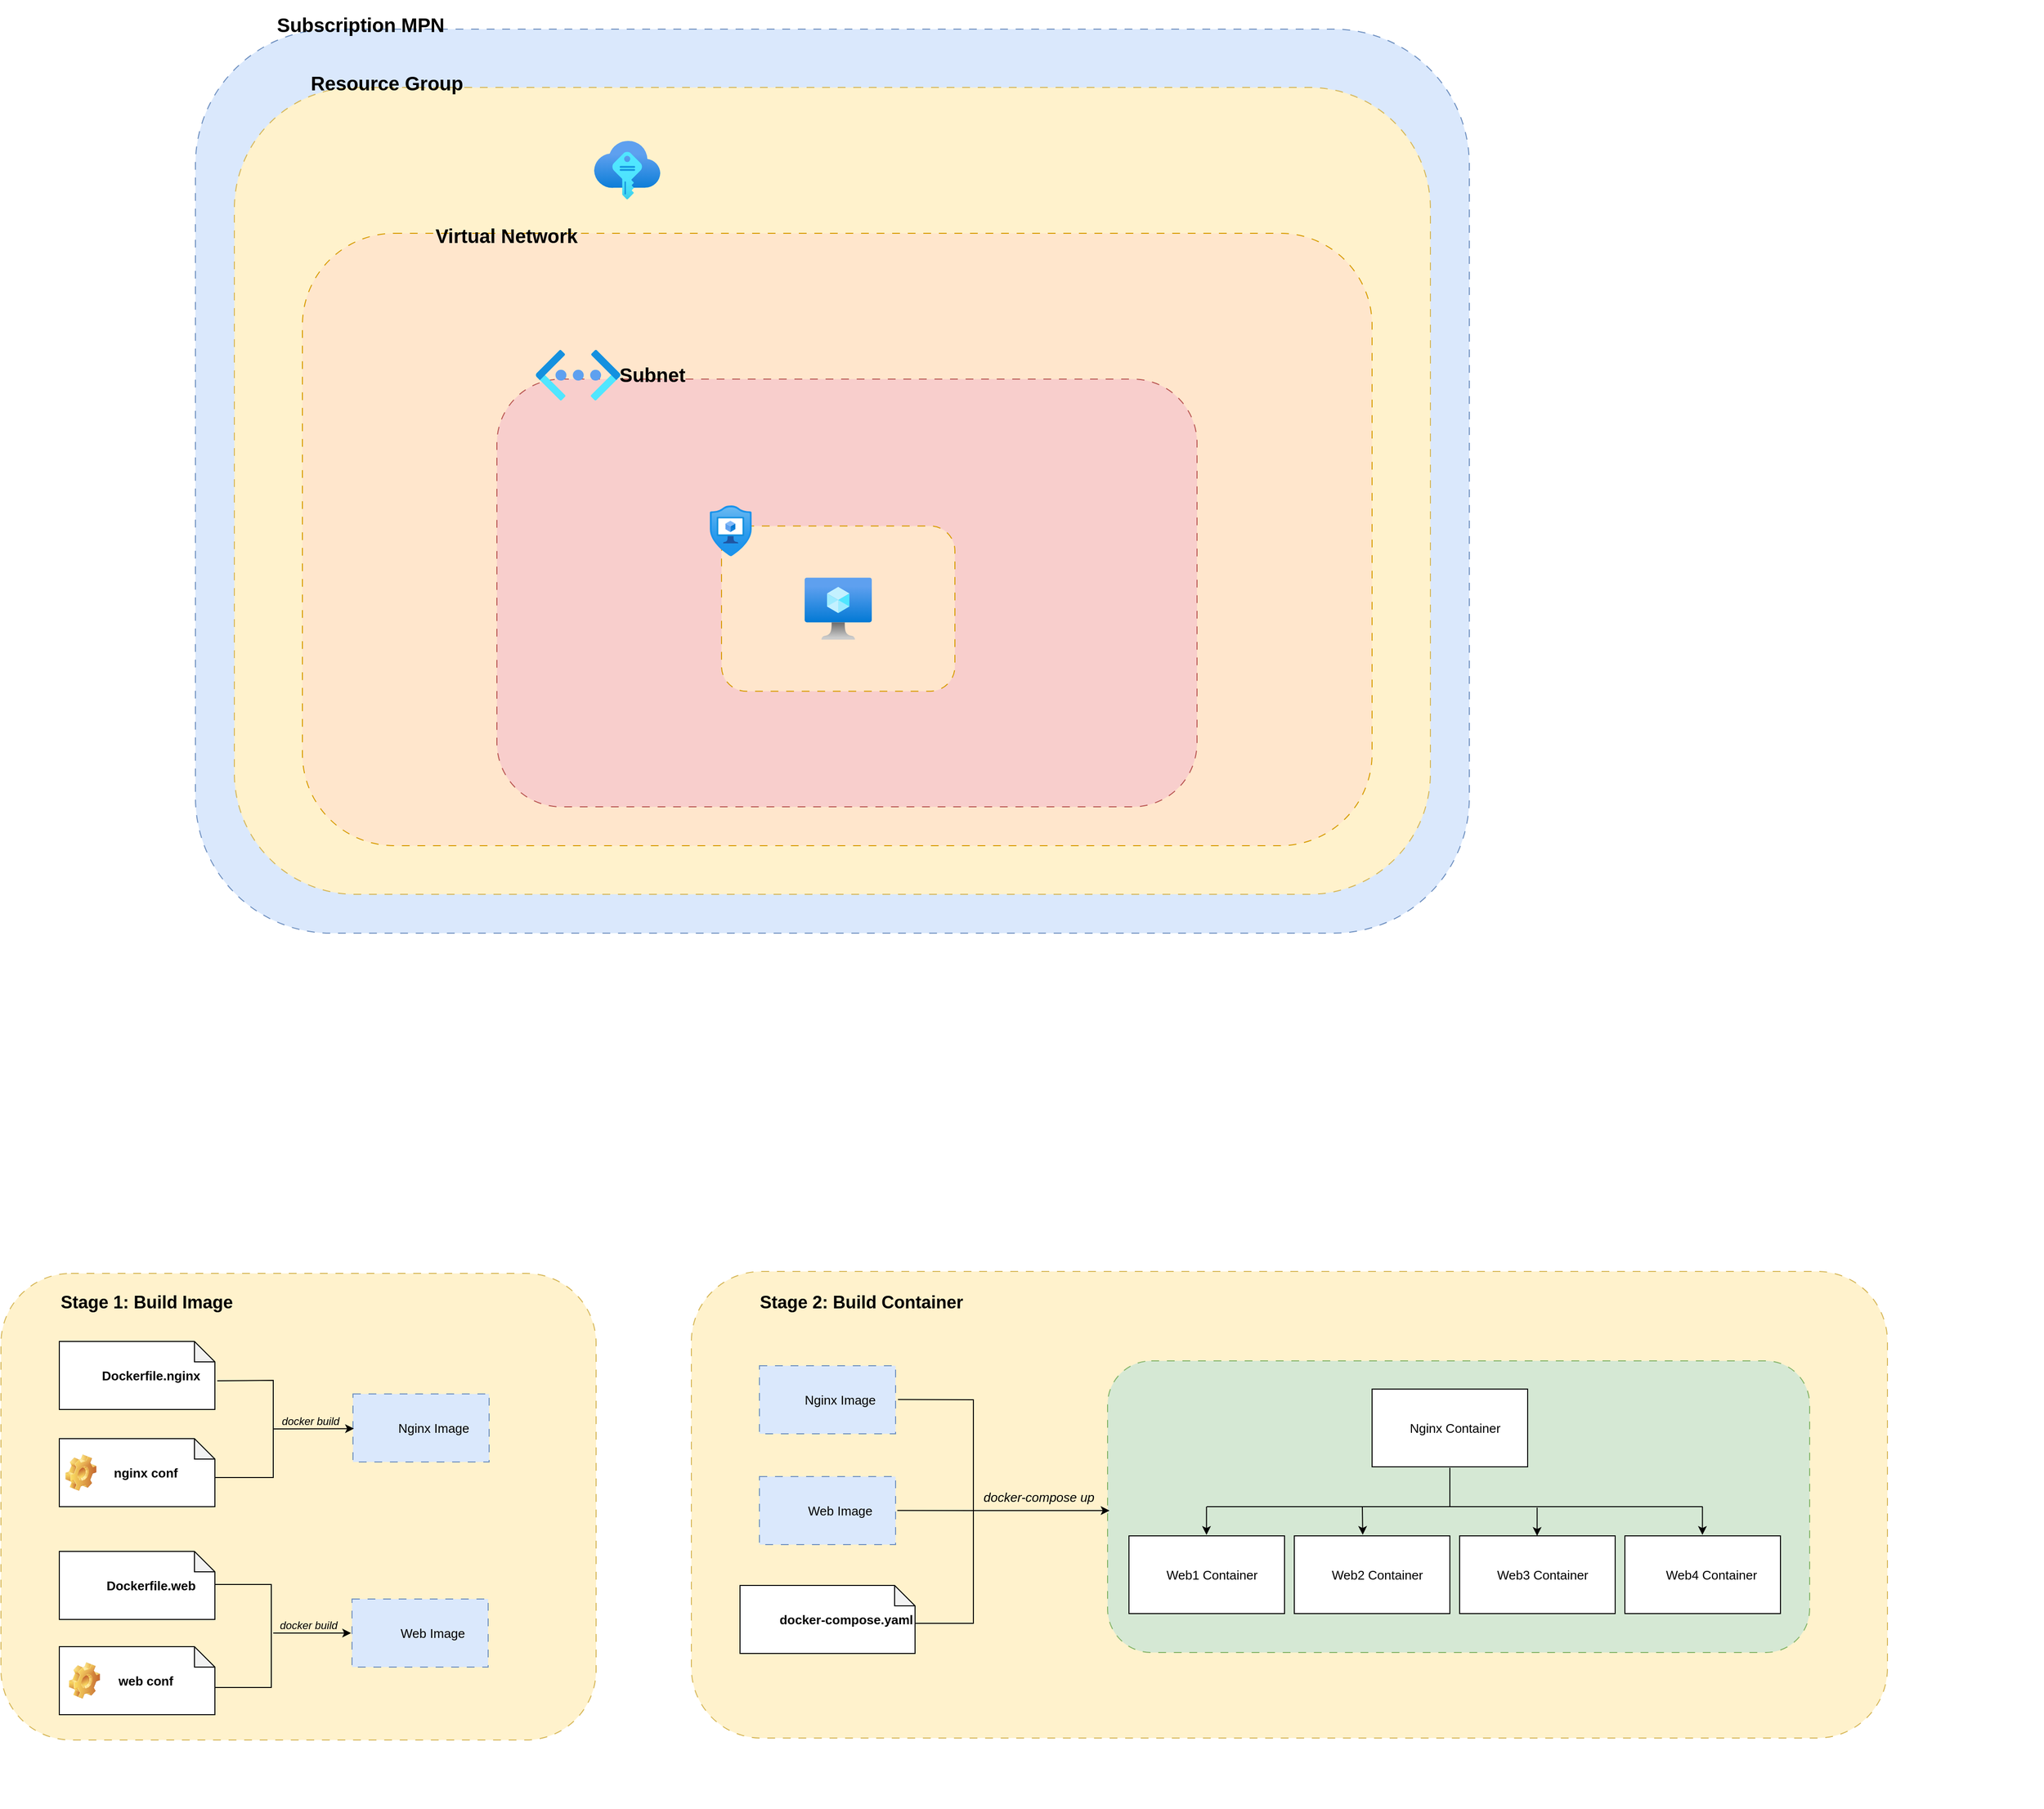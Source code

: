 <mxfile version="20.8.19" type="github">
  <diagram name="Page-1" id="WmZ7SuF_WmqMI9D_oavd">
    <mxGraphModel dx="2759" dy="3164" grid="1" gridSize="10" guides="1" tooltips="1" connect="1" arrows="1" fold="1" page="1" pageScale="1" pageWidth="850" pageHeight="1100" math="0" shadow="0">
      <root>
        <mxCell id="0" />
        <mxCell id="1" parent="0" />
        <mxCell id="MsBItRkalFy82XBEUcur-102" value="" style="rounded=1;whiteSpace=wrap;html=1;dashed=1;dashPattern=8 8;strokeWidth=1;fontSize=11;fillColor=#fff2cc;strokeColor=#d6b656;" vertex="1" parent="1">
          <mxGeometry x="650" y="78" width="1230" height="480" as="geometry" />
        </mxCell>
        <mxCell id="MsBItRkalFy82XBEUcur-52" value="" style="rounded=1;whiteSpace=wrap;html=1;dashed=1;dashPattern=8 8;strokeWidth=1;fontSize=11;fillColor=#d5e8d4;strokeColor=#82b366;" vertex="1" parent="1">
          <mxGeometry x="1078" y="170" width="722" height="300" as="geometry" />
        </mxCell>
        <mxCell id="MsBItRkalFy82XBEUcur-50" value="" style="rounded=1;whiteSpace=wrap;html=1;dashed=1;dashPattern=8 8;strokeWidth=1;fontSize=11;fillColor=#fff2cc;strokeColor=#d6b656;" vertex="1" parent="1">
          <mxGeometry x="-60" y="80" width="612" height="480" as="geometry" />
        </mxCell>
        <mxCell id="MsBItRkalFy82XBEUcur-6" value="&lt;b&gt;&lt;br&gt;nginx conf&lt;/b&gt;" style="whiteSpace=wrap;html=1;shape=mxgraph.basic.document;fontSize=13;" vertex="1" parent="1">
          <mxGeometry x="710" y="-430" width="100" height="110" as="geometry" />
        </mxCell>
        <mxCell id="MsBItRkalFy82XBEUcur-11" value="" style="group" vertex="1" connectable="0" parent="1">
          <mxGeometry y="250" width="160" height="70" as="geometry" />
        </mxCell>
        <mxCell id="MsBItRkalFy82XBEUcur-4" value="&lt;div style=&quot;&quot;&gt;&lt;b style=&quot;background-color: initial; font-size: 13px;&quot;&gt;&amp;nbsp; &amp;nbsp; &amp;nbsp;nginx conf&lt;/b&gt;&lt;/div&gt;" style="shape=note;whiteSpace=wrap;html=1;backgroundOutline=1;darkOpacity=0.05;align=center;size=21;" vertex="1" parent="MsBItRkalFy82XBEUcur-11">
          <mxGeometry width="160" height="70" as="geometry" />
        </mxCell>
        <mxCell id="MsBItRkalFy82XBEUcur-5" value="" style="shape=image;html=1;verticalLabelPosition=bottom;verticalAlign=top;imageAspect=1;aspect=fixed;image=img/clipart/Gear_128x128.png" vertex="1" parent="MsBItRkalFy82XBEUcur-11">
          <mxGeometry x="6.154" y="16.23" width="32" height="37.54" as="geometry" />
        </mxCell>
        <mxCell id="MsBItRkalFy82XBEUcur-12" value="" style="group" vertex="1" connectable="0" parent="1">
          <mxGeometry y="480" width="160" height="70" as="geometry" />
        </mxCell>
        <mxCell id="MsBItRkalFy82XBEUcur-9" value="&lt;div style=&quot;&quot;&gt;&lt;b style=&quot;background-color: initial; font-size: 13px;&quot;&gt;&amp;nbsp; &amp;nbsp; &amp;nbsp;web conf&lt;/b&gt;&lt;/div&gt;" style="shape=note;whiteSpace=wrap;html=1;backgroundOutline=1;darkOpacity=0.05;align=center;size=21;" vertex="1" parent="MsBItRkalFy82XBEUcur-12">
          <mxGeometry y="-16" width="160" height="70" as="geometry" />
        </mxCell>
        <mxCell id="MsBItRkalFy82XBEUcur-10" value="" style="shape=image;html=1;verticalLabelPosition=bottom;verticalAlign=top;imageAspect=1;aspect=fixed;image=img/clipart/Gear_128x128.png" vertex="1" parent="MsBItRkalFy82XBEUcur-12">
          <mxGeometry x="9.846" y="1.776e-14" width="32" height="37.54" as="geometry" />
        </mxCell>
        <mxCell id="MsBItRkalFy82XBEUcur-13" value="" style="group" vertex="1" connectable="0" parent="1">
          <mxGeometry x="10" y="150" width="150" height="70" as="geometry" />
        </mxCell>
        <mxCell id="MsBItRkalFy82XBEUcur-14" value="&lt;div style=&quot;&quot;&gt;&lt;b style=&quot;background-color: initial; font-size: 13px;&quot;&gt;&amp;nbsp; &amp;nbsp; &amp;nbsp; &amp;nbsp; Dockerfile.nginx&lt;/b&gt;&lt;/div&gt;" style="shape=note;whiteSpace=wrap;html=1;backgroundOutline=1;darkOpacity=0.05;align=center;size=21;" vertex="1" parent="MsBItRkalFy82XBEUcur-13">
          <mxGeometry x="-10" width="160" height="70" as="geometry" />
        </mxCell>
        <mxCell id="MsBItRkalFy82XBEUcur-21" value="" style="shape=image;html=1;verticalAlign=top;verticalLabelPosition=bottom;labelBackgroundColor=#ffffff;imageAspect=0;aspect=fixed;image=https://cdn2.iconfinder.com/data/icons/boxicons-logos/24/bxl-docker-128.png;fontSize=13;" vertex="1" parent="MsBItRkalFy82XBEUcur-13">
          <mxGeometry x="-7" y="15.0" width="40" height="40" as="geometry" />
        </mxCell>
        <mxCell id="MsBItRkalFy82XBEUcur-22" value="" style="group" vertex="1" connectable="0" parent="1">
          <mxGeometry x="10" y="366" width="150" height="70" as="geometry" />
        </mxCell>
        <mxCell id="MsBItRkalFy82XBEUcur-23" value="&lt;div style=&quot;&quot;&gt;&lt;b style=&quot;background-color: initial; font-size: 13px;&quot;&gt;&amp;nbsp; &amp;nbsp; &amp;nbsp; &amp;nbsp; Dockerfile.web&lt;/b&gt;&lt;/div&gt;" style="shape=note;whiteSpace=wrap;html=1;backgroundOutline=1;darkOpacity=0.05;align=center;size=21;" vertex="1" parent="MsBItRkalFy82XBEUcur-22">
          <mxGeometry x="-10" width="160" height="70" as="geometry" />
        </mxCell>
        <mxCell id="MsBItRkalFy82XBEUcur-24" value="" style="shape=image;html=1;verticalAlign=top;verticalLabelPosition=bottom;labelBackgroundColor=#ffffff;imageAspect=0;aspect=fixed;image=https://cdn2.iconfinder.com/data/icons/boxicons-logos/24/bxl-docker-128.png;fontSize=13;" vertex="1" parent="MsBItRkalFy82XBEUcur-22">
          <mxGeometry x="-7" y="15.0" width="40" height="40" as="geometry" />
        </mxCell>
        <mxCell id="MsBItRkalFy82XBEUcur-30" value="" style="group" vertex="1" connectable="0" parent="1">
          <mxGeometry x="302" y="204" width="140" height="70" as="geometry" />
        </mxCell>
        <mxCell id="MsBItRkalFy82XBEUcur-28" value="&amp;nbsp; &amp;nbsp; &amp;nbsp; &amp;nbsp;Nginx Image" style="html=1;fontSize=13;dashed=1;dashPattern=8 8;strokeWidth=1;perimeterSpacing=14;fillColor=#dae8fc;strokeColor=#6c8ebf;" vertex="1" parent="MsBItRkalFy82XBEUcur-30">
          <mxGeometry width="140" height="70" as="geometry" />
        </mxCell>
        <mxCell id="MsBItRkalFy82XBEUcur-29" value="" style="shape=image;html=1;verticalAlign=top;verticalLabelPosition=bottom;labelBackgroundColor=#ffffff;imageAspect=0;aspect=fixed;image=https://cdn1.iconfinder.com/data/icons/unicons-line-vol-3/24/docker-128.png;dashed=1;dashPattern=8 8;strokeWidth=1;fontSize=13;" vertex="1" parent="MsBItRkalFy82XBEUcur-30">
          <mxGeometry x="4" y="14.5" width="43" height="43" as="geometry" />
        </mxCell>
        <mxCell id="MsBItRkalFy82XBEUcur-31" value="" style="group" vertex="1" connectable="0" parent="1">
          <mxGeometry x="301" y="415" width="140" height="70" as="geometry" />
        </mxCell>
        <mxCell id="MsBItRkalFy82XBEUcur-32" value="&amp;nbsp; &amp;nbsp; &amp;nbsp; &amp;nbsp;Web Image" style="html=1;fontSize=13;dashed=1;dashPattern=8 8;strokeWidth=1;perimeterSpacing=14;fillColor=#dae8fc;strokeColor=#6c8ebf;" vertex="1" parent="MsBItRkalFy82XBEUcur-31">
          <mxGeometry width="140" height="70" as="geometry" />
        </mxCell>
        <mxCell id="MsBItRkalFy82XBEUcur-33" value="" style="shape=image;html=1;verticalAlign=top;verticalLabelPosition=bottom;labelBackgroundColor=#ffffff;imageAspect=0;aspect=fixed;image=https://cdn1.iconfinder.com/data/icons/unicons-line-vol-3/24/docker-128.png;dashed=1;dashPattern=8 8;strokeWidth=1;fontSize=13;" vertex="1" parent="MsBItRkalFy82XBEUcur-31">
          <mxGeometry x="4" y="14.5" width="43" height="43" as="geometry" />
        </mxCell>
        <mxCell id="MsBItRkalFy82XBEUcur-38" value="" style="endArrow=none;html=1;rounded=0;fontSize=13;exitX=1.015;exitY=0.578;exitDx=0;exitDy=0;exitPerimeter=0;entryX=1;entryY=0.571;entryDx=0;entryDy=0;entryPerimeter=0;" edge="1" parent="1" source="MsBItRkalFy82XBEUcur-14" target="MsBItRkalFy82XBEUcur-4">
          <mxGeometry width="50" height="50" relative="1" as="geometry">
            <mxPoint x="210" y="380" as="sourcePoint" />
            <mxPoint x="260" y="330" as="targetPoint" />
            <Array as="points">
              <mxPoint x="220" y="190" />
              <mxPoint x="220" y="240" />
              <mxPoint x="220" y="290" />
            </Array>
          </mxGeometry>
        </mxCell>
        <mxCell id="MsBItRkalFy82XBEUcur-39" value="" style="endArrow=classic;html=1;fontSize=13;entryX=0.089;entryY=0.507;entryDx=0;entryDy=0;entryPerimeter=0;curved=1;shadow=0;endFill=1;" edge="1" parent="1" target="MsBItRkalFy82XBEUcur-28">
          <mxGeometry width="50" height="50" relative="1" as="geometry">
            <mxPoint x="220" y="240" as="sourcePoint" />
            <mxPoint x="290" y="240" as="targetPoint" />
          </mxGeometry>
        </mxCell>
        <mxCell id="MsBItRkalFy82XBEUcur-40" value="&lt;font style=&quot;font-size: 11px;&quot;&gt;docker build&lt;/font&gt;" style="text;html=1;align=center;verticalAlign=middle;resizable=0;points=[];autosize=1;strokeColor=none;fillColor=none;fontSize=13;fontStyle=2" vertex="1" parent="1">
          <mxGeometry x="218" y="216" width="80" height="30" as="geometry" />
        </mxCell>
        <mxCell id="MsBItRkalFy82XBEUcur-43" value="" style="endArrow=none;html=1;rounded=0;fontSize=13;exitX=1.015;exitY=0.578;exitDx=0;exitDy=0;exitPerimeter=0;" edge="1" parent="1">
          <mxGeometry width="50" height="50" relative="1" as="geometry">
            <mxPoint x="160" y="400" as="sourcePoint" />
            <mxPoint x="160" y="506" as="targetPoint" />
            <Array as="points">
              <mxPoint x="218" y="400" />
              <mxPoint x="218" y="450" />
              <mxPoint x="218" y="506" />
            </Array>
          </mxGeometry>
        </mxCell>
        <mxCell id="MsBItRkalFy82XBEUcur-44" value="" style="endArrow=classic;html=1;rounded=0;fontSize=11;" edge="1" parent="1">
          <mxGeometry width="50" height="50" relative="1" as="geometry">
            <mxPoint x="220" y="450" as="sourcePoint" />
            <mxPoint x="300" y="450" as="targetPoint" />
          </mxGeometry>
        </mxCell>
        <mxCell id="MsBItRkalFy82XBEUcur-45" value="&lt;font style=&quot;font-size: 11px;&quot;&gt;docker build&lt;/font&gt;" style="text;html=1;align=center;verticalAlign=middle;resizable=0;points=[];autosize=1;strokeColor=none;fillColor=none;fontSize=13;fontStyle=2" vertex="1" parent="1">
          <mxGeometry x="216" y="426" width="80" height="30" as="geometry" />
        </mxCell>
        <mxCell id="MsBItRkalFy82XBEUcur-51" value="&lt;b&gt;&lt;font style=&quot;font-size: 18px;&quot;&gt;Stage 1: Build Image&lt;/font&gt;&lt;/b&gt;" style="text;html=1;strokeColor=none;fillColor=none;align=center;verticalAlign=middle;whiteSpace=wrap;rounded=0;fontSize=11;" vertex="1" parent="1">
          <mxGeometry x="-10" y="90" width="200" height="40" as="geometry" />
        </mxCell>
        <mxCell id="MsBItRkalFy82XBEUcur-53" value="&lt;b&gt;&lt;font style=&quot;font-size: 18px;&quot;&gt;Stage 2: Build Container&lt;/font&gt;&lt;/b&gt;" style="text;html=1;strokeColor=none;fillColor=none;align=center;verticalAlign=middle;whiteSpace=wrap;rounded=0;fontSize=11;" vertex="1" parent="1">
          <mxGeometry x="710" y="90" width="230" height="40" as="geometry" />
        </mxCell>
        <mxCell id="MsBItRkalFy82XBEUcur-54" value="" style="group" vertex="1" connectable="0" parent="1">
          <mxGeometry x="720" y="175" width="140" height="70" as="geometry" />
        </mxCell>
        <mxCell id="MsBItRkalFy82XBEUcur-55" value="&amp;nbsp; &amp;nbsp; &amp;nbsp; &amp;nbsp;Nginx Image" style="html=1;fontSize=13;dashed=1;dashPattern=8 8;strokeWidth=1;perimeterSpacing=14;fillColor=#dae8fc;strokeColor=#6c8ebf;" vertex="1" parent="MsBItRkalFy82XBEUcur-54">
          <mxGeometry width="140" height="70" as="geometry" />
        </mxCell>
        <mxCell id="MsBItRkalFy82XBEUcur-56" value="" style="shape=image;html=1;verticalAlign=top;verticalLabelPosition=bottom;labelBackgroundColor=#ffffff;imageAspect=0;aspect=fixed;image=https://cdn1.iconfinder.com/data/icons/unicons-line-vol-3/24/docker-128.png;dashed=1;dashPattern=8 8;strokeWidth=1;fontSize=13;" vertex="1" parent="MsBItRkalFy82XBEUcur-54">
          <mxGeometry x="4" y="14.5" width="43" height="43" as="geometry" />
        </mxCell>
        <mxCell id="MsBItRkalFy82XBEUcur-57" value="" style="group" vertex="1" connectable="0" parent="1">
          <mxGeometry x="720" y="289" width="140" height="70" as="geometry" />
        </mxCell>
        <mxCell id="MsBItRkalFy82XBEUcur-58" value="&amp;nbsp; &amp;nbsp; &amp;nbsp; &amp;nbsp;Web Image" style="html=1;fontSize=13;dashed=1;dashPattern=8 8;strokeWidth=1;perimeterSpacing=14;fillColor=#dae8fc;strokeColor=#6c8ebf;" vertex="1" parent="MsBItRkalFy82XBEUcur-57">
          <mxGeometry width="140" height="70" as="geometry" />
        </mxCell>
        <mxCell id="MsBItRkalFy82XBEUcur-59" value="" style="shape=image;html=1;verticalAlign=top;verticalLabelPosition=bottom;labelBackgroundColor=#ffffff;imageAspect=0;aspect=fixed;image=https://cdn1.iconfinder.com/data/icons/unicons-line-vol-3/24/docker-128.png;dashed=1;dashPattern=8 8;strokeWidth=1;fontSize=13;" vertex="1" parent="MsBItRkalFy82XBEUcur-57">
          <mxGeometry x="4" y="14.5" width="43" height="43" as="geometry" />
        </mxCell>
        <mxCell id="MsBItRkalFy82XBEUcur-60" value="" style="group" vertex="1" connectable="0" parent="1">
          <mxGeometry x="670" y="401" width="210" height="70" as="geometry" />
        </mxCell>
        <mxCell id="MsBItRkalFy82XBEUcur-61" value="&lt;div style=&quot;&quot;&gt;&lt;b style=&quot;background-color: initial; font-size: 13px;&quot;&gt;docker-compose.yaml&lt;/b&gt;&lt;/div&gt;" style="shape=note;whiteSpace=wrap;html=1;backgroundOutline=1;darkOpacity=0.05;align=right;size=21;" vertex="1" parent="MsBItRkalFy82XBEUcur-60">
          <mxGeometry x="30" width="180" height="70" as="geometry" />
        </mxCell>
        <mxCell id="MsBItRkalFy82XBEUcur-62" value="" style="shape=image;html=1;verticalAlign=top;verticalLabelPosition=bottom;labelBackgroundColor=#ffffff;imageAspect=0;aspect=fixed;image=https://cdn2.iconfinder.com/data/icons/boxicons-logos/24/bxl-docker-128.png;fontSize=13;" vertex="1" parent="MsBItRkalFy82XBEUcur-60">
          <mxGeometry x="30" y="15.0" width="40" height="40" as="geometry" />
        </mxCell>
        <mxCell id="MsBItRkalFy82XBEUcur-69" value="" style="endArrow=none;html=1;shadow=0;sketch=0;fontSize=18;exitX=0.927;exitY=0.499;exitDx=0;exitDy=0;entryX=0.931;entryY=0.498;entryDx=0;entryDy=0;rounded=0;exitPerimeter=0;entryPerimeter=0;" edge="1" parent="1" source="MsBItRkalFy82XBEUcur-58" target="MsBItRkalFy82XBEUcur-55">
          <mxGeometry width="50" height="50" relative="1" as="geometry">
            <mxPoint x="800" y="260" as="sourcePoint" />
            <mxPoint x="930" y="324" as="targetPoint" />
            <Array as="points">
              <mxPoint x="940" y="324" />
              <mxPoint x="940" y="210" />
            </Array>
          </mxGeometry>
        </mxCell>
        <mxCell id="MsBItRkalFy82XBEUcur-70" value="" style="endArrow=none;html=1;rounded=0;shadow=0;sketch=0;fontSize=18;exitX=1;exitY=0.557;exitDx=0;exitDy=0;exitPerimeter=0;" edge="1" parent="1" source="MsBItRkalFy82XBEUcur-61">
          <mxGeometry width="50" height="50" relative="1" as="geometry">
            <mxPoint x="920" y="410" as="sourcePoint" />
            <mxPoint x="940" y="320" as="targetPoint" />
            <Array as="points">
              <mxPoint x="940" y="440" />
            </Array>
          </mxGeometry>
        </mxCell>
        <mxCell id="MsBItRkalFy82XBEUcur-71" value="" style="endArrow=classic;html=1;rounded=0;shadow=0;sketch=0;fontSize=18;" edge="1" parent="1">
          <mxGeometry width="50" height="50" relative="1" as="geometry">
            <mxPoint x="940" y="324" as="sourcePoint" />
            <mxPoint x="1080" y="324" as="targetPoint" />
          </mxGeometry>
        </mxCell>
        <mxCell id="MsBItRkalFy82XBEUcur-72" value="&lt;font style=&quot;font-size: 13px;&quot;&gt;&lt;i&gt;docker-compose up&lt;/i&gt;&lt;/font&gt;" style="text;html=1;align=center;verticalAlign=middle;resizable=0;points=[];autosize=1;strokeColor=none;fillColor=none;fontSize=18;" vertex="1" parent="1">
          <mxGeometry x="937" y="289" width="140" height="40" as="geometry" />
        </mxCell>
        <mxCell id="MsBItRkalFy82XBEUcur-82" value="" style="group" vertex="1" connectable="0" parent="1">
          <mxGeometry x="1350" y="199" width="160" height="80" as="geometry" />
        </mxCell>
        <mxCell id="MsBItRkalFy82XBEUcur-81" value="&amp;nbsp;&lt;span style=&quot;white-space: pre;&quot;&gt;	&lt;/span&gt;&lt;span style=&quot;white-space: pre;&quot;&gt;	&lt;/span&gt;Nginx Container" style="rounded=0;whiteSpace=wrap;html=1;strokeWidth=1;fontSize=13;" vertex="1" parent="MsBItRkalFy82XBEUcur-82">
          <mxGeometry width="160" height="80" as="geometry" />
        </mxCell>
        <mxCell id="MsBItRkalFy82XBEUcur-74" value="" style="shape=image;verticalLabelPosition=bottom;labelBackgroundColor=default;verticalAlign=top;aspect=fixed;imageAspect=0;image=https://cdn-icons-png.flaticon.com/512/860/860142.png;" vertex="1" parent="MsBItRkalFy82XBEUcur-82">
          <mxGeometry x="6" y="15" width="50" height="50" as="geometry" />
        </mxCell>
        <mxCell id="MsBItRkalFy82XBEUcur-83" value="" style="group" vertex="1" connectable="0" parent="1">
          <mxGeometry x="1100" y="350" width="160" height="80" as="geometry" />
        </mxCell>
        <mxCell id="MsBItRkalFy82XBEUcur-84" value="&amp;nbsp;&lt;span style=&quot;white-space: pre;&quot;&gt;	&lt;/span&gt;&lt;span style=&quot;white-space: pre;&quot;&gt;	&lt;/span&gt;Web1&amp;nbsp;Container" style="rounded=0;whiteSpace=wrap;html=1;strokeWidth=1;fontSize=13;" vertex="1" parent="MsBItRkalFy82XBEUcur-83">
          <mxGeometry width="160" height="80" as="geometry" />
        </mxCell>
        <mxCell id="MsBItRkalFy82XBEUcur-85" value="" style="shape=image;verticalLabelPosition=bottom;labelBackgroundColor=default;verticalAlign=top;aspect=fixed;imageAspect=0;image=https://cdn-icons-png.flaticon.com/512/860/860142.png;" vertex="1" parent="MsBItRkalFy82XBEUcur-83">
          <mxGeometry x="6" y="15" width="50" height="50" as="geometry" />
        </mxCell>
        <mxCell id="MsBItRkalFy82XBEUcur-86" value="" style="group" vertex="1" connectable="0" parent="1">
          <mxGeometry x="1270" y="350" width="160" height="80" as="geometry" />
        </mxCell>
        <mxCell id="MsBItRkalFy82XBEUcur-87" value="&amp;nbsp;&lt;span style=&quot;white-space: pre;&quot;&gt;	&lt;/span&gt;&lt;span style=&quot;white-space: pre;&quot;&gt;	&lt;/span&gt;Web2&amp;nbsp;Container" style="rounded=0;whiteSpace=wrap;html=1;strokeWidth=1;fontSize=13;" vertex="1" parent="MsBItRkalFy82XBEUcur-86">
          <mxGeometry width="160" height="80" as="geometry" />
        </mxCell>
        <mxCell id="MsBItRkalFy82XBEUcur-88" value="" style="shape=image;verticalLabelPosition=bottom;labelBackgroundColor=default;verticalAlign=top;aspect=fixed;imageAspect=0;image=https://cdn-icons-png.flaticon.com/512/860/860142.png;" vertex="1" parent="MsBItRkalFy82XBEUcur-86">
          <mxGeometry x="6" y="15" width="50" height="50" as="geometry" />
        </mxCell>
        <mxCell id="MsBItRkalFy82XBEUcur-89" value="" style="group" vertex="1" connectable="0" parent="1">
          <mxGeometry x="1440" y="350" width="160" height="80" as="geometry" />
        </mxCell>
        <mxCell id="MsBItRkalFy82XBEUcur-90" value="&amp;nbsp;&lt;span style=&quot;white-space: pre;&quot;&gt;	&lt;/span&gt;&lt;span style=&quot;white-space: pre;&quot;&gt;	&lt;/span&gt;Web3&amp;nbsp;Container" style="rounded=0;whiteSpace=wrap;html=1;strokeWidth=1;fontSize=13;" vertex="1" parent="MsBItRkalFy82XBEUcur-89">
          <mxGeometry width="160" height="80" as="geometry" />
        </mxCell>
        <mxCell id="MsBItRkalFy82XBEUcur-91" value="" style="shape=image;verticalLabelPosition=bottom;labelBackgroundColor=default;verticalAlign=top;aspect=fixed;imageAspect=0;image=https://cdn-icons-png.flaticon.com/512/860/860142.png;" vertex="1" parent="MsBItRkalFy82XBEUcur-89">
          <mxGeometry x="6" y="15" width="50" height="50" as="geometry" />
        </mxCell>
        <mxCell id="MsBItRkalFy82XBEUcur-92" value="" style="group" vertex="1" connectable="0" parent="1">
          <mxGeometry x="1610" y="350" width="430" height="280" as="geometry" />
        </mxCell>
        <mxCell id="MsBItRkalFy82XBEUcur-93" value="&amp;nbsp;&lt;span style=&quot;&quot;&gt;	&lt;span style=&quot;white-space: pre;&quot;&gt;	&lt;/span&gt;&lt;span style=&quot;white-space: pre;&quot;&gt;	&lt;/span&gt;&lt;/span&gt;&lt;span style=&quot;&quot;&gt;	&lt;/span&gt;Web4&amp;nbsp;Container" style="rounded=0;whiteSpace=wrap;html=1;strokeWidth=1;fontSize=13;" vertex="1" parent="MsBItRkalFy82XBEUcur-92">
          <mxGeometry width="160" height="80" as="geometry" />
        </mxCell>
        <mxCell id="MsBItRkalFy82XBEUcur-94" value="" style="shape=image;verticalLabelPosition=bottom;labelBackgroundColor=default;verticalAlign=top;aspect=fixed;imageAspect=0;image=https://cdn-icons-png.flaticon.com/512/860/860142.png;" vertex="1" parent="MsBItRkalFy82XBEUcur-92">
          <mxGeometry x="6" y="15" width="50" height="50" as="geometry" />
        </mxCell>
        <mxCell id="MsBItRkalFy82XBEUcur-95" value="" style="endArrow=none;html=1;rounded=0;shadow=0;sketch=0;fontSize=13;" edge="1" parent="1">
          <mxGeometry width="50" height="50" relative="1" as="geometry">
            <mxPoint x="1180" y="320" as="sourcePoint" />
            <mxPoint x="1690" y="320" as="targetPoint" />
          </mxGeometry>
        </mxCell>
        <mxCell id="MsBItRkalFy82XBEUcur-96" value="" style="endArrow=classic;html=1;rounded=0;shadow=0;sketch=0;fontSize=13;entryX=0.44;entryY=-0.014;entryDx=0;entryDy=0;entryPerimeter=0;" edge="1" parent="1" target="MsBItRkalFy82XBEUcur-87">
          <mxGeometry width="50" height="50" relative="1" as="geometry">
            <mxPoint x="1340" y="320" as="sourcePoint" />
            <mxPoint x="1450" y="270" as="targetPoint" />
          </mxGeometry>
        </mxCell>
        <mxCell id="MsBItRkalFy82XBEUcur-97" value="" style="endArrow=classic;html=1;rounded=0;shadow=0;sketch=0;fontSize=13;entryX=0.44;entryY=-0.014;entryDx=0;entryDy=0;entryPerimeter=0;" edge="1" parent="1">
          <mxGeometry width="50" height="50" relative="1" as="geometry">
            <mxPoint x="1519.74" y="321" as="sourcePoint" />
            <mxPoint x="1519.74" y="350" as="targetPoint" />
          </mxGeometry>
        </mxCell>
        <mxCell id="MsBItRkalFy82XBEUcur-98" value="" style="endArrow=classic;html=1;rounded=0;shadow=0;sketch=0;fontSize=13;entryX=0.44;entryY=-0.014;entryDx=0;entryDy=0;entryPerimeter=0;" edge="1" parent="1">
          <mxGeometry width="50" height="50" relative="1" as="geometry">
            <mxPoint x="1689.74" y="320" as="sourcePoint" />
            <mxPoint x="1689.74" y="349" as="targetPoint" />
          </mxGeometry>
        </mxCell>
        <mxCell id="MsBItRkalFy82XBEUcur-99" value="" style="endArrow=classic;html=1;rounded=0;shadow=0;sketch=0;fontSize=13;entryX=0.44;entryY=-0.014;entryDx=0;entryDy=0;entryPerimeter=0;" edge="1" parent="1">
          <mxGeometry width="50" height="50" relative="1" as="geometry">
            <mxPoint x="1179.74" y="320" as="sourcePoint" />
            <mxPoint x="1179.74" y="349" as="targetPoint" />
          </mxGeometry>
        </mxCell>
        <mxCell id="MsBItRkalFy82XBEUcur-101" value="" style="endArrow=none;html=1;rounded=0;shadow=0;sketch=0;fontSize=13;" edge="1" parent="1">
          <mxGeometry width="50" height="50" relative="1" as="geometry">
            <mxPoint x="1430" y="280" as="sourcePoint" />
            <mxPoint x="1430" y="320" as="targetPoint" />
          </mxGeometry>
        </mxCell>
        <mxCell id="MsBItRkalFy82XBEUcur-127" value="" style="group" vertex="1" connectable="0" parent="1">
          <mxGeometry x="140" y="-1230" width="1310" height="960" as="geometry" />
        </mxCell>
        <mxCell id="MsBItRkalFy82XBEUcur-107" value="" style="rounded=1;whiteSpace=wrap;html=1;dashed=1;dashPattern=8 8;strokeWidth=1;fontSize=11;fillColor=#dae8fc;strokeColor=#6c8ebf;" vertex="1" parent="MsBItRkalFy82XBEUcur-127">
          <mxGeometry y="30" width="1310" height="930" as="geometry" />
        </mxCell>
        <mxCell id="MsBItRkalFy82XBEUcur-103" value="&lt;img src=&quot;https://code.benco.io/icon-collection/azure-icons/Virtual-Networks.svg&quot;&gt;&lt;img src=&quot;https://code.benco.io/icon-collection/azure-icons/Virtual-Networks.svg&quot;&gt;" style="rounded=1;whiteSpace=wrap;html=1;dashed=1;dashPattern=8 8;strokeWidth=1;fontSize=11;fillColor=#fff2cc;strokeColor=#d6b656;" vertex="1" parent="MsBItRkalFy82XBEUcur-127">
          <mxGeometry x="40" y="90" width="1230" height="830" as="geometry" />
        </mxCell>
        <mxCell id="MsBItRkalFy82XBEUcur-105" value="&lt;b style=&quot;font-size: 20px;&quot;&gt;&lt;font style=&quot;font-size: 20px;&quot;&gt;Resource Group&lt;/font&gt;&lt;/b&gt;" style="text;html=1;strokeColor=none;fillColor=none;align=center;verticalAlign=middle;whiteSpace=wrap;rounded=0;fontSize=20;" vertex="1" parent="MsBItRkalFy82XBEUcur-127">
          <mxGeometry x="77" y="60" width="240" height="50" as="geometry" />
        </mxCell>
        <mxCell id="MsBItRkalFy82XBEUcur-108" value="&lt;b&gt;Subscription MPN&lt;/b&gt;" style="text;html=1;strokeColor=none;fillColor=none;align=center;verticalAlign=middle;whiteSpace=wrap;rounded=0;fontSize=20;" vertex="1" parent="MsBItRkalFy82XBEUcur-127">
          <mxGeometry x="50" width="240" height="50" as="geometry" />
        </mxCell>
        <mxCell id="MsBItRkalFy82XBEUcur-109" value="" style="shape=image;verticalLabelPosition=bottom;labelBackgroundColor=default;verticalAlign=top;aspect=fixed;imageAspect=0;image=https://code.benco.io/icon-collection/azure-icons/Subscriptions.svg;" vertex="1" parent="MsBItRkalFy82XBEUcur-127">
          <mxGeometry x="40" width="50" height="50" as="geometry" />
        </mxCell>
        <mxCell id="MsBItRkalFy82XBEUcur-110" value="" style="shape=image;verticalLabelPosition=bottom;labelBackgroundColor=default;verticalAlign=top;aspect=fixed;imageAspect=0;image=https://code.benco.io/icon-collection/azure-icons/Resource-Groups.svg;" vertex="1" parent="MsBItRkalFy82XBEUcur-127">
          <mxGeometry x="60" y="60" width="60" height="60" as="geometry" />
        </mxCell>
        <mxCell id="MsBItRkalFy82XBEUcur-111" value="" style="shape=image;verticalLabelPosition=bottom;labelBackgroundColor=default;verticalAlign=top;aspect=fixed;imageAspect=0;image=https://code.benco.io/icon-collection/azure-icons/Container-Registries.svg;" vertex="1" parent="MsBItRkalFy82XBEUcur-127">
          <mxGeometry x="130" y="130" width="80" height="80" as="geometry" />
        </mxCell>
        <mxCell id="MsBItRkalFy82XBEUcur-112" value="" style="shape=image;verticalLabelPosition=bottom;labelBackgroundColor=default;verticalAlign=top;aspect=fixed;imageAspect=0;image=https://code.benco.io/icon-collection/azure-icons/Storage-Accounts.svg;" vertex="1" parent="MsBItRkalFy82XBEUcur-127">
          <mxGeometry x="270" y="140" width="70" height="70" as="geometry" />
        </mxCell>
        <mxCell id="MsBItRkalFy82XBEUcur-113" value="" style="aspect=fixed;html=1;points=[];align=center;image;fontSize=12;image=img/lib/azure2/other/SSH_Keys.svg;strokeWidth=1;" vertex="1" parent="MsBItRkalFy82XBEUcur-127">
          <mxGeometry x="410" y="145" width="68" height="60" as="geometry" />
        </mxCell>
        <mxCell id="MsBItRkalFy82XBEUcur-115" value="&lt;img src=&quot;https://code.benco.io/icon-collection/azure-icons/Virtual-Networks.svg&quot;&gt;&lt;img src=&quot;https://code.benco.io/icon-collection/azure-icons/Virtual-Networks.svg&quot;&gt;" style="rounded=1;whiteSpace=wrap;html=1;dashed=1;dashPattern=8 8;strokeWidth=1;fontSize=11;fillColor=#ffe6cc;strokeColor=#d79b00;" vertex="1" parent="MsBItRkalFy82XBEUcur-127">
          <mxGeometry x="110" y="240" width="1100" height="630" as="geometry" />
        </mxCell>
        <mxCell id="MsBItRkalFy82XBEUcur-114" value="" style="shape=image;verticalLabelPosition=bottom;labelBackgroundColor=default;verticalAlign=top;aspect=fixed;imageAspect=0;image=https://code.benco.io/icon-collection/azure-icons/Virtual-Networks.svg;" vertex="1" parent="MsBItRkalFy82XBEUcur-127">
          <mxGeometry x="165" y="205" width="80" height="80" as="geometry" />
        </mxCell>
        <mxCell id="MsBItRkalFy82XBEUcur-116" value="&lt;img src=&quot;https://code.benco.io/icon-collection/azure-icons/Virtual-Networks.svg&quot;&gt;&lt;img src=&quot;https://code.benco.io/icon-collection/azure-icons/Virtual-Networks.svg&quot;&gt;" style="rounded=1;whiteSpace=wrap;html=1;dashed=1;dashPattern=8 8;strokeWidth=1;fontSize=11;fillColor=#f8cecc;strokeColor=#b85450;" vertex="1" parent="MsBItRkalFy82XBEUcur-127">
          <mxGeometry x="310" y="390" width="720" height="440" as="geometry" />
        </mxCell>
        <mxCell id="MsBItRkalFy82XBEUcur-117" value="" style="shape=image;verticalLabelPosition=bottom;labelBackgroundColor=default;verticalAlign=top;aspect=fixed;imageAspect=0;image=https://code.benco.io/icon-collection/azure-icons/Network-Interfaces.svg;" vertex="1" parent="MsBItRkalFy82XBEUcur-127">
          <mxGeometry x="610" y="340.97" width="90" height="90" as="geometry" />
        </mxCell>
        <mxCell id="MsBItRkalFy82XBEUcur-118" value="" style="shape=image;verticalLabelPosition=bottom;labelBackgroundColor=default;verticalAlign=top;aspect=fixed;imageAspect=0;image=https://code.benco.io/icon-collection/azure-icons/Network-Security-Groups.svg;" vertex="1" parent="MsBItRkalFy82XBEUcur-127">
          <mxGeometry x="270" y="770" width="80" height="80" as="geometry" />
        </mxCell>
        <mxCell id="MsBItRkalFy82XBEUcur-120" value="" style="aspect=fixed;html=1;points=[];align=center;image;fontSize=12;image=img/lib/azure2/networking/Virtual_Networks_Classic.svg;strokeWidth=1;" vertex="1" parent="MsBItRkalFy82XBEUcur-127">
          <mxGeometry x="350" y="360" width="87" height="51.94" as="geometry" />
        </mxCell>
        <mxCell id="MsBItRkalFy82XBEUcur-124" value="" style="group" vertex="1" connectable="0" parent="MsBItRkalFy82XBEUcur-127">
          <mxGeometry x="529" y="520.0" width="252" height="191.1" as="geometry" />
        </mxCell>
        <mxCell id="MsBItRkalFy82XBEUcur-123" value="&lt;img src=&quot;https://code.benco.io/icon-collection/azure-icons/Virtual-Networks.svg&quot;&gt;&lt;img src=&quot;https://code.benco.io/icon-collection/azure-icons/Virtual-Networks.svg&quot;&gt;" style="rounded=1;whiteSpace=wrap;html=1;dashed=1;dashPattern=8 8;strokeWidth=1;fontSize=11;fillColor=#ffe6cc;strokeColor=#d79b00;" vertex="1" parent="MsBItRkalFy82XBEUcur-124">
          <mxGeometry x="12" y="21.1" width="240" height="170" as="geometry" />
        </mxCell>
        <mxCell id="MsBItRkalFy82XBEUcur-121" value="" style="aspect=fixed;html=1;points=[];align=center;image;fontSize=12;image=img/lib/azure2/security/Application_Security_Groups.svg;strokeWidth=1;" vertex="1" parent="MsBItRkalFy82XBEUcur-124">
          <mxGeometry width="43" height="52.21" as="geometry" />
        </mxCell>
        <mxCell id="MsBItRkalFy82XBEUcur-122" value="" style="aspect=fixed;html=1;points=[];align=center;image;fontSize=12;image=img/lib/azure2/compute/Virtual_Machine.svg;strokeWidth=1;" vertex="1" parent="MsBItRkalFy82XBEUcur-124">
          <mxGeometry x="97.5" y="74.1" width="69" height="64" as="geometry" />
        </mxCell>
        <mxCell id="MsBItRkalFy82XBEUcur-125" value="&lt;b style=&quot;font-size: 20px;&quot;&gt;&lt;font style=&quot;font-size: 20px;&quot;&gt;Virtual Network&lt;/font&gt;&lt;/b&gt;" style="text;html=1;strokeColor=none;fillColor=none;align=center;verticalAlign=middle;whiteSpace=wrap;rounded=0;fontSize=20;" vertex="1" parent="MsBItRkalFy82XBEUcur-127">
          <mxGeometry x="200" y="217" width="240" height="50" as="geometry" />
        </mxCell>
        <mxCell id="MsBItRkalFy82XBEUcur-126" value="&lt;b style=&quot;font-size: 20px;&quot;&gt;&lt;font style=&quot;font-size: 20px;&quot;&gt;Subnet&lt;/font&gt;&lt;/b&gt;" style="text;html=1;strokeColor=none;fillColor=none;align=center;verticalAlign=middle;whiteSpace=wrap;rounded=0;fontSize=20;" vertex="1" parent="MsBItRkalFy82XBEUcur-127">
          <mxGeometry x="350" y="360" width="240" height="50" as="geometry" />
        </mxCell>
      </root>
    </mxGraphModel>
  </diagram>
</mxfile>
